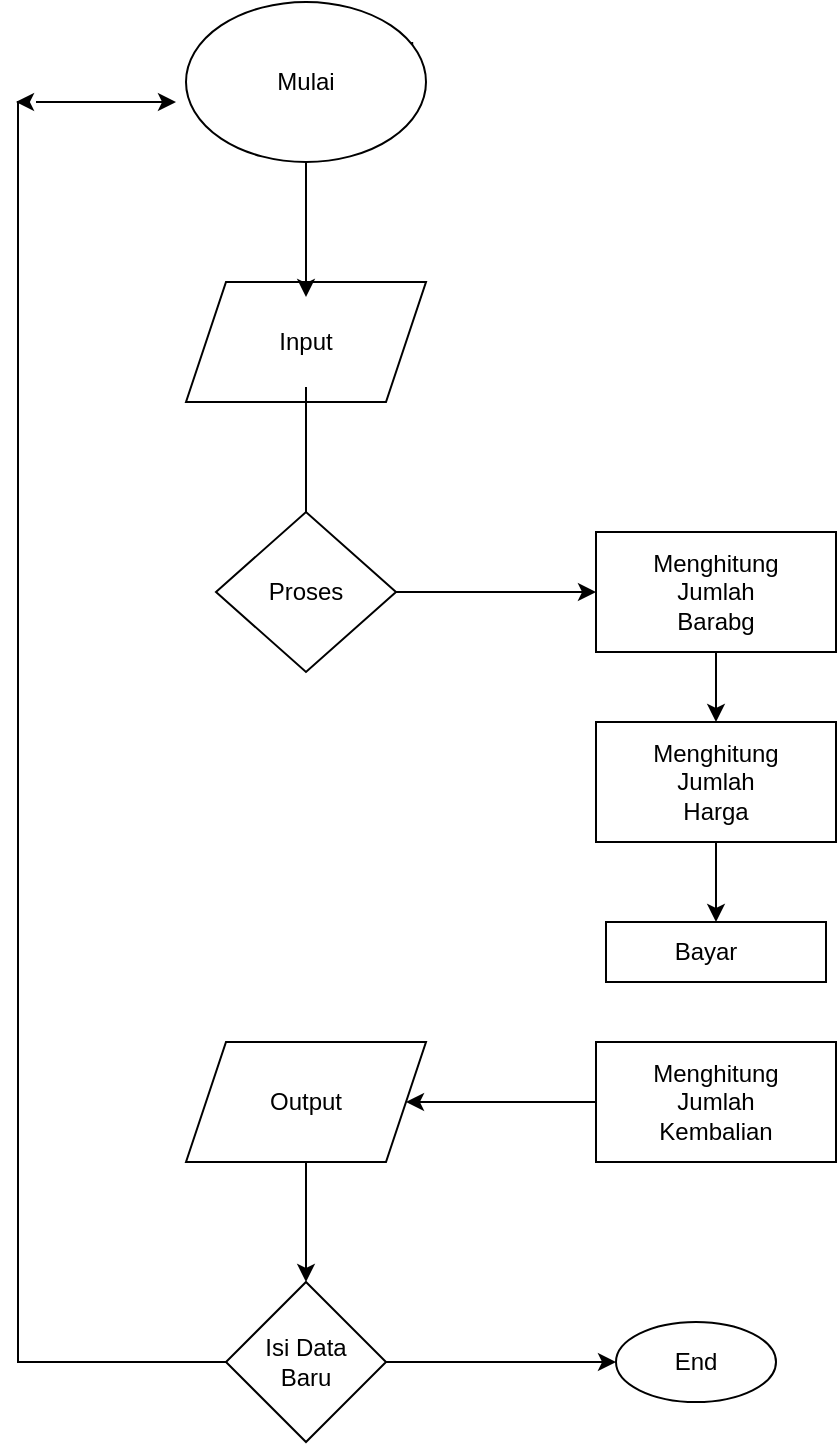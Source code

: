 <mxfile version="21.3.7" type="github">
  <diagram name="Page-1" id="bvkZ0uqYWnpohYUqOlcN">
    <mxGraphModel dx="794" dy="462" grid="1" gridSize="10" guides="1" tooltips="1" connect="1" arrows="1" fold="1" page="1" pageScale="1" pageWidth="827" pageHeight="1169" math="0" shadow="0">
      <root>
        <mxCell id="0" />
        <mxCell id="1" parent="0" />
        <mxCell id="YCsTCjTEBQ6rEybI_XHm-4" value="" style="shape=parallelogram;perimeter=parallelogramPerimeter;whiteSpace=wrap;html=1;fixedSize=1;" vertex="1" parent="1">
          <mxGeometry x="245" y="220" width="120" height="60" as="geometry" />
        </mxCell>
        <mxCell id="YCsTCjTEBQ6rEybI_XHm-30" value="" style="edgeStyle=orthogonalEdgeStyle;rounded=0;orthogonalLoop=1;jettySize=auto;html=1;" edge="1" parent="1" source="YCsTCjTEBQ6rEybI_XHm-6" target="YCsTCjTEBQ6rEybI_XHm-9">
          <mxGeometry relative="1" as="geometry" />
        </mxCell>
        <mxCell id="YCsTCjTEBQ6rEybI_XHm-6" value="Input" style="text;strokeColor=none;align=center;fillColor=none;html=1;verticalAlign=middle;whiteSpace=wrap;rounded=0;" vertex="1" parent="1">
          <mxGeometry x="275" y="227.5" width="60" height="45" as="geometry" />
        </mxCell>
        <mxCell id="YCsTCjTEBQ6rEybI_XHm-19" value="" style="edgeStyle=orthogonalEdgeStyle;rounded=0;orthogonalLoop=1;jettySize=auto;html=1;" edge="1" parent="1" source="YCsTCjTEBQ6rEybI_XHm-7" target="YCsTCjTEBQ6rEybI_XHm-12">
          <mxGeometry relative="1" as="geometry" />
        </mxCell>
        <mxCell id="YCsTCjTEBQ6rEybI_XHm-7" value="" style="rhombus;whiteSpace=wrap;html=1;direction=south;" vertex="1" parent="1">
          <mxGeometry x="260" y="335" width="90" height="80" as="geometry" />
        </mxCell>
        <mxCell id="YCsTCjTEBQ6rEybI_XHm-9" value="Proses" style="text;html=1;strokeColor=none;fillColor=none;align=center;verticalAlign=middle;whiteSpace=wrap;rounded=0;" vertex="1" parent="1">
          <mxGeometry x="275" y="360" width="60" height="30" as="geometry" />
        </mxCell>
        <mxCell id="YCsTCjTEBQ6rEybI_XHm-20" value="" style="edgeStyle=orthogonalEdgeStyle;rounded=0;orthogonalLoop=1;jettySize=auto;html=1;" edge="1" parent="1" source="YCsTCjTEBQ6rEybI_XHm-12" target="YCsTCjTEBQ6rEybI_XHm-13">
          <mxGeometry relative="1" as="geometry" />
        </mxCell>
        <mxCell id="YCsTCjTEBQ6rEybI_XHm-12" value="" style="rounded=0;whiteSpace=wrap;html=1;" vertex="1" parent="1">
          <mxGeometry x="450" y="345" width="120" height="60" as="geometry" />
        </mxCell>
        <mxCell id="YCsTCjTEBQ6rEybI_XHm-21" value="" style="edgeStyle=orthogonalEdgeStyle;rounded=0;orthogonalLoop=1;jettySize=auto;html=1;" edge="1" parent="1" source="YCsTCjTEBQ6rEybI_XHm-13" target="YCsTCjTEBQ6rEybI_XHm-14">
          <mxGeometry relative="1" as="geometry" />
        </mxCell>
        <mxCell id="YCsTCjTEBQ6rEybI_XHm-13" value="" style="rounded=0;whiteSpace=wrap;html=1;" vertex="1" parent="1">
          <mxGeometry x="450" y="440" width="120" height="60" as="geometry" />
        </mxCell>
        <mxCell id="YCsTCjTEBQ6rEybI_XHm-14" value="" style="rounded=0;whiteSpace=wrap;html=1;" vertex="1" parent="1">
          <mxGeometry x="455" y="540" width="110" height="30" as="geometry" />
        </mxCell>
        <mxCell id="YCsTCjTEBQ6rEybI_XHm-22" value="Menghitung Jumlah Barabg" style="text;html=1;strokeColor=none;fillColor=none;align=center;verticalAlign=middle;whiteSpace=wrap;rounded=0;" vertex="1" parent="1">
          <mxGeometry x="480" y="360" width="60" height="30" as="geometry" />
        </mxCell>
        <mxCell id="YCsTCjTEBQ6rEybI_XHm-23" value="Menghitung Jumlah Harga" style="text;html=1;strokeColor=none;fillColor=none;align=center;verticalAlign=middle;whiteSpace=wrap;rounded=0;" vertex="1" parent="1">
          <mxGeometry x="480" y="455" width="60" height="30" as="geometry" />
        </mxCell>
        <mxCell id="YCsTCjTEBQ6rEybI_XHm-24" value="Bayar" style="text;html=1;strokeColor=none;fillColor=none;align=center;verticalAlign=middle;whiteSpace=wrap;rounded=0;" vertex="1" parent="1">
          <mxGeometry x="475" y="540" width="60" height="30" as="geometry" />
        </mxCell>
        <mxCell id="YCsTCjTEBQ6rEybI_XHm-27" style="edgeStyle=orthogonalEdgeStyle;rounded=0;orthogonalLoop=1;jettySize=auto;html=1;" edge="1" parent="1">
          <mxGeometry relative="1" as="geometry">
            <mxPoint x="358.095" y="100" as="sourcePoint" />
            <mxPoint x="358.095" y="120" as="targetPoint" />
          </mxGeometry>
        </mxCell>
        <mxCell id="YCsTCjTEBQ6rEybI_XHm-29" value="" style="edgeStyle=orthogonalEdgeStyle;rounded=0;orthogonalLoop=1;jettySize=auto;html=1;" edge="1" parent="1" source="YCsTCjTEBQ6rEybI_XHm-28" target="YCsTCjTEBQ6rEybI_XHm-6">
          <mxGeometry relative="1" as="geometry" />
        </mxCell>
        <mxCell id="YCsTCjTEBQ6rEybI_XHm-28" value="" style="ellipse;whiteSpace=wrap;html=1;" vertex="1" parent="1">
          <mxGeometry x="245" y="80" width="120" height="80" as="geometry" />
        </mxCell>
        <mxCell id="YCsTCjTEBQ6rEybI_XHm-31" value="Mulai" style="text;html=1;strokeColor=none;fillColor=none;align=center;verticalAlign=middle;whiteSpace=wrap;rounded=0;" vertex="1" parent="1">
          <mxGeometry x="275" y="105" width="60" height="30" as="geometry" />
        </mxCell>
        <mxCell id="YCsTCjTEBQ6rEybI_XHm-39" value="" style="edgeStyle=orthogonalEdgeStyle;rounded=0;orthogonalLoop=1;jettySize=auto;html=1;entryX=1;entryY=0.5;entryDx=0;entryDy=0;" edge="1" parent="1" source="YCsTCjTEBQ6rEybI_XHm-32" target="YCsTCjTEBQ6rEybI_XHm-35">
          <mxGeometry relative="1" as="geometry">
            <Array as="points" />
          </mxGeometry>
        </mxCell>
        <mxCell id="YCsTCjTEBQ6rEybI_XHm-32" value="" style="rounded=0;whiteSpace=wrap;html=1;" vertex="1" parent="1">
          <mxGeometry x="450" y="600" width="120" height="60" as="geometry" />
        </mxCell>
        <mxCell id="YCsTCjTEBQ6rEybI_XHm-33" value="Menghitung Jumlah Kembalian" style="text;html=1;strokeColor=none;fillColor=none;align=center;verticalAlign=middle;whiteSpace=wrap;rounded=0;" vertex="1" parent="1">
          <mxGeometry x="480" y="615" width="60" height="30" as="geometry" />
        </mxCell>
        <mxCell id="YCsTCjTEBQ6rEybI_XHm-47" value="" style="edgeStyle=orthogonalEdgeStyle;rounded=0;orthogonalLoop=1;jettySize=auto;html=1;entryX=0.5;entryY=0;entryDx=0;entryDy=0;" edge="1" parent="1" source="YCsTCjTEBQ6rEybI_XHm-35" target="YCsTCjTEBQ6rEybI_XHm-37">
          <mxGeometry relative="1" as="geometry">
            <Array as="points" />
          </mxGeometry>
        </mxCell>
        <mxCell id="YCsTCjTEBQ6rEybI_XHm-35" value="" style="shape=parallelogram;perimeter=parallelogramPerimeter;whiteSpace=wrap;html=1;fixedSize=1;" vertex="1" parent="1">
          <mxGeometry x="245" y="600" width="120" height="60" as="geometry" />
        </mxCell>
        <mxCell id="YCsTCjTEBQ6rEybI_XHm-36" value="Output" style="text;html=1;strokeColor=none;fillColor=none;align=center;verticalAlign=middle;whiteSpace=wrap;rounded=0;" vertex="1" parent="1">
          <mxGeometry x="275" y="615" width="60" height="30" as="geometry" />
        </mxCell>
        <mxCell id="YCsTCjTEBQ6rEybI_XHm-41" value="" style="edgeStyle=orthogonalEdgeStyle;rounded=0;orthogonalLoop=1;jettySize=auto;html=1;" edge="1" parent="1" source="YCsTCjTEBQ6rEybI_XHm-37" target="YCsTCjTEBQ6rEybI_XHm-38">
          <mxGeometry relative="1" as="geometry" />
        </mxCell>
        <mxCell id="YCsTCjTEBQ6rEybI_XHm-42" style="edgeStyle=orthogonalEdgeStyle;rounded=0;orthogonalLoop=1;jettySize=auto;html=1;" edge="1" parent="1" source="YCsTCjTEBQ6rEybI_XHm-37">
          <mxGeometry relative="1" as="geometry">
            <mxPoint x="160" y="130" as="targetPoint" />
            <Array as="points">
              <mxPoint x="161" y="760" />
            </Array>
          </mxGeometry>
        </mxCell>
        <mxCell id="YCsTCjTEBQ6rEybI_XHm-37" value="" style="rhombus;whiteSpace=wrap;html=1;" vertex="1" parent="1">
          <mxGeometry x="265" y="720" width="80" height="80" as="geometry" />
        </mxCell>
        <mxCell id="YCsTCjTEBQ6rEybI_XHm-38" value="" style="ellipse;whiteSpace=wrap;html=1;" vertex="1" parent="1">
          <mxGeometry x="460" y="740" width="80" height="40" as="geometry" />
        </mxCell>
        <mxCell id="YCsTCjTEBQ6rEybI_XHm-44" value="" style="endArrow=classic;html=1;rounded=0;" edge="1" parent="1">
          <mxGeometry width="50" height="50" relative="1" as="geometry">
            <mxPoint x="170" y="130" as="sourcePoint" />
            <mxPoint x="240" y="130" as="targetPoint" />
          </mxGeometry>
        </mxCell>
        <mxCell id="YCsTCjTEBQ6rEybI_XHm-45" value="Isi Data Baru" style="text;html=1;strokeColor=none;fillColor=none;align=center;verticalAlign=middle;whiteSpace=wrap;rounded=0;" vertex="1" parent="1">
          <mxGeometry x="275" y="745" width="60" height="30" as="geometry" />
        </mxCell>
        <mxCell id="YCsTCjTEBQ6rEybI_XHm-46" value="End" style="text;html=1;strokeColor=none;fillColor=none;align=center;verticalAlign=middle;whiteSpace=wrap;rounded=0;" vertex="1" parent="1">
          <mxGeometry x="470" y="745" width="60" height="30" as="geometry" />
        </mxCell>
      </root>
    </mxGraphModel>
  </diagram>
</mxfile>
